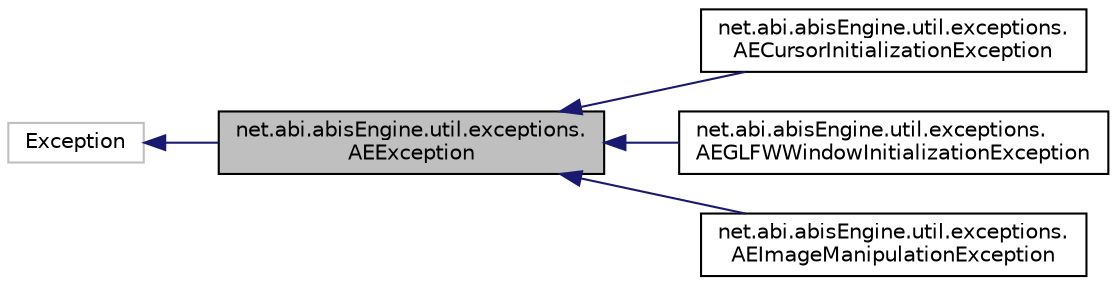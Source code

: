 digraph "net.abi.abisEngine.util.exceptions.AEException"
{
 // LATEX_PDF_SIZE
  edge [fontname="Helvetica",fontsize="10",labelfontname="Helvetica",labelfontsize="10"];
  node [fontname="Helvetica",fontsize="10",shape=record];
  rankdir="LR";
  Node1 [label="net.abi.abisEngine.util.exceptions.\lAEException",height=0.2,width=0.4,color="black", fillcolor="grey75", style="filled", fontcolor="black",tooltip=" "];
  Node2 -> Node1 [dir="back",color="midnightblue",fontsize="10",style="solid",fontname="Helvetica"];
  Node2 [label="Exception",height=0.2,width=0.4,color="grey75", fillcolor="white", style="filled",tooltip=" "];
  Node1 -> Node3 [dir="back",color="midnightblue",fontsize="10",style="solid",fontname="Helvetica"];
  Node3 [label="net.abi.abisEngine.util.exceptions.\lAECursorInitializationException",height=0.2,width=0.4,color="black", fillcolor="white", style="filled",URL="$d7/d40/classnet_1_1abi_1_1abis_engine_1_1util_1_1exceptions_1_1_a_e_cursor_initialization_exception.html",tooltip=" "];
  Node1 -> Node4 [dir="back",color="midnightblue",fontsize="10",style="solid",fontname="Helvetica"];
  Node4 [label="net.abi.abisEngine.util.exceptions.\lAEGLFWWindowInitializationException",height=0.2,width=0.4,color="black", fillcolor="white", style="filled",URL="$d7/dcc/classnet_1_1abi_1_1abis_engine_1_1util_1_1exceptions_1_1_a_e_g_l_f_w_window_initialization_exception.html",tooltip=" "];
  Node1 -> Node5 [dir="back",color="midnightblue",fontsize="10",style="solid",fontname="Helvetica"];
  Node5 [label="net.abi.abisEngine.util.exceptions.\lAEImageManipulationException",height=0.2,width=0.4,color="black", fillcolor="white", style="filled",URL="$d9/dce/classnet_1_1abi_1_1abis_engine_1_1util_1_1exceptions_1_1_a_e_image_manipulation_exception.html",tooltip=" "];
}

